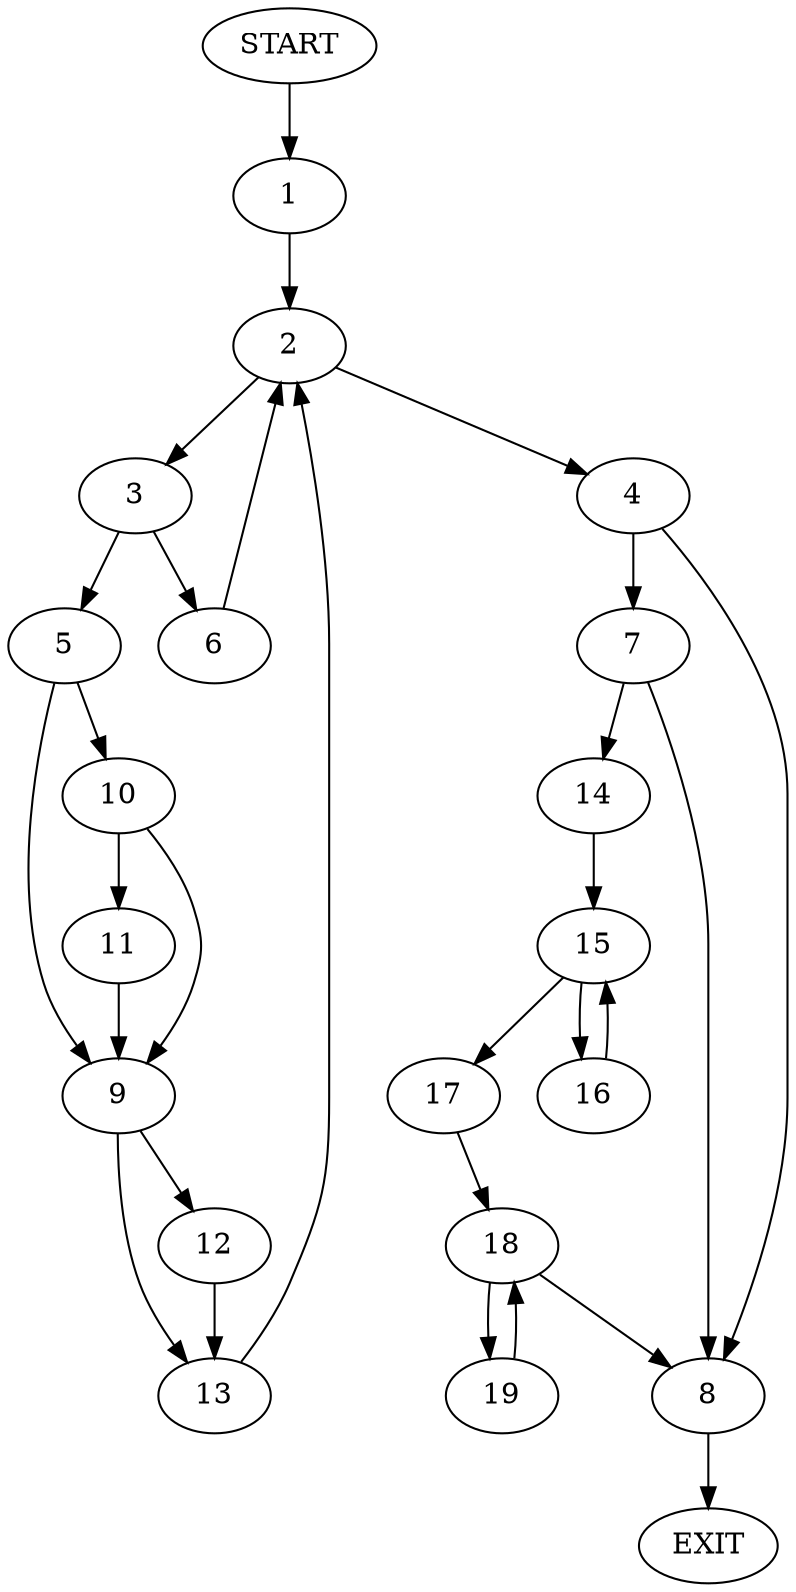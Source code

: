 digraph {
0 [label="START"];
1;
2;
3;
4;
5;
6;
7;
8;
9;
10;
11;
12;
13;
14;
15;
16;
17;
18;
19;
20 [label="EXIT"];
0 -> 1;
1 -> 2;
2 -> 3;
2 -> 4;
3 -> 5;
3 -> 6;
4 -> 7;
4 -> 8;
6 -> 2;
5 -> 9;
5 -> 10;
10 -> 11;
10 -> 9;
9 -> 12;
9 -> 13;
11 -> 9;
12 -> 13;
13 -> 2;
7 -> 14;
7 -> 8;
8 -> 20;
14 -> 15;
15 -> 16;
15 -> 17;
16 -> 15;
17 -> 18;
18 -> 19;
18 -> 8;
19 -> 18;
}